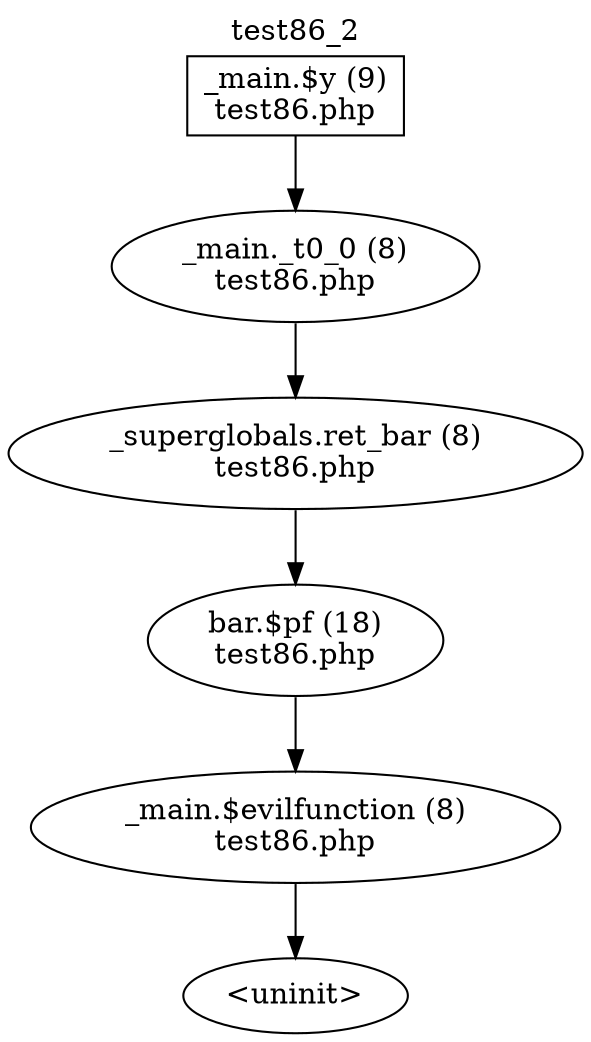 digraph cfg {
  label="test86_2";
  labelloc=t;
  n1 [shape=box, label="_main.$y (9)\ntest86.php"];
  n2 [shape=ellipse, label="_main._t0_0 (8)\ntest86.php"];
  n3 [shape=ellipse, label="_superglobals.ret_bar (8)\ntest86.php"];
  n4 [shape=ellipse, label="bar.$pf (18)\ntest86.php"];
  n5 [shape=ellipse, label="_main.$evilfunction (8)\ntest86.php"];
  n6 [shape=ellipse, label="<uninit>"];
  n1 -> n2;
  n2 -> n3;
  n3 -> n4;
  n4 -> n5;
  n5 -> n6;
}
